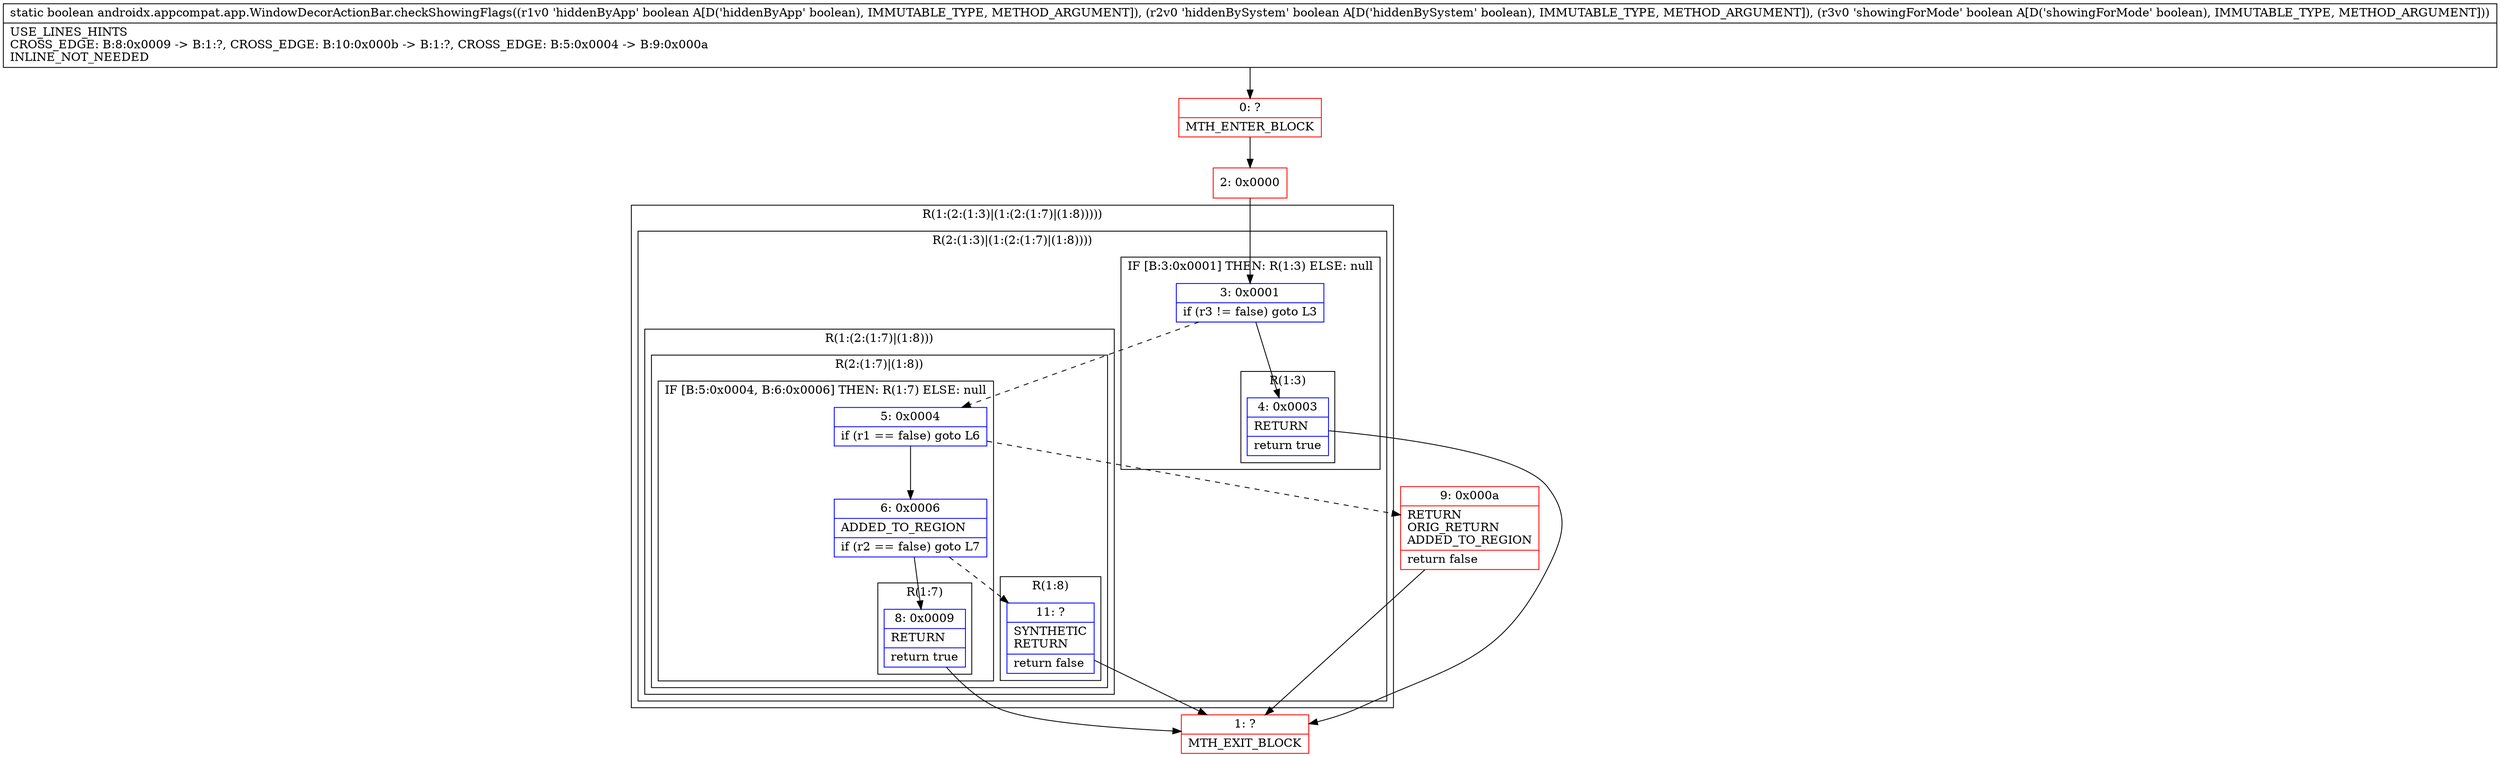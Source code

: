 digraph "CFG forandroidx.appcompat.app.WindowDecorActionBar.checkShowingFlags(ZZZ)Z" {
subgraph cluster_Region_331853307 {
label = "R(1:(2:(1:3)|(1:(2:(1:7)|(1:8)))))";
node [shape=record,color=blue];
subgraph cluster_Region_23282169 {
label = "R(2:(1:3)|(1:(2:(1:7)|(1:8))))";
node [shape=record,color=blue];
subgraph cluster_IfRegion_44198839 {
label = "IF [B:3:0x0001] THEN: R(1:3) ELSE: null";
node [shape=record,color=blue];
Node_3 [shape=record,label="{3\:\ 0x0001|if (r3 != false) goto L3\l}"];
subgraph cluster_Region_392013847 {
label = "R(1:3)";
node [shape=record,color=blue];
Node_4 [shape=record,label="{4\:\ 0x0003|RETURN\l|return true\l}"];
}
}
subgraph cluster_Region_962295666 {
label = "R(1:(2:(1:7)|(1:8)))";
node [shape=record,color=blue];
subgraph cluster_Region_581731625 {
label = "R(2:(1:7)|(1:8))";
node [shape=record,color=blue];
subgraph cluster_IfRegion_860007704 {
label = "IF [B:5:0x0004, B:6:0x0006] THEN: R(1:7) ELSE: null";
node [shape=record,color=blue];
Node_5 [shape=record,label="{5\:\ 0x0004|if (r1 == false) goto L6\l}"];
Node_6 [shape=record,label="{6\:\ 0x0006|ADDED_TO_REGION\l|if (r2 == false) goto L7\l}"];
subgraph cluster_Region_1235592823 {
label = "R(1:7)";
node [shape=record,color=blue];
Node_8 [shape=record,label="{8\:\ 0x0009|RETURN\l|return true\l}"];
}
}
subgraph cluster_Region_724023510 {
label = "R(1:8)";
node [shape=record,color=blue];
Node_11 [shape=record,label="{11\:\ ?|SYNTHETIC\lRETURN\l|return false\l}"];
}
}
}
}
}
Node_0 [shape=record,color=red,label="{0\:\ ?|MTH_ENTER_BLOCK\l}"];
Node_2 [shape=record,color=red,label="{2\:\ 0x0000}"];
Node_1 [shape=record,color=red,label="{1\:\ ?|MTH_EXIT_BLOCK\l}"];
Node_9 [shape=record,color=red,label="{9\:\ 0x000a|RETURN\lORIG_RETURN\lADDED_TO_REGION\l|return false\l}"];
MethodNode[shape=record,label="{static boolean androidx.appcompat.app.WindowDecorActionBar.checkShowingFlags((r1v0 'hiddenByApp' boolean A[D('hiddenByApp' boolean), IMMUTABLE_TYPE, METHOD_ARGUMENT]), (r2v0 'hiddenBySystem' boolean A[D('hiddenBySystem' boolean), IMMUTABLE_TYPE, METHOD_ARGUMENT]), (r3v0 'showingForMode' boolean A[D('showingForMode' boolean), IMMUTABLE_TYPE, METHOD_ARGUMENT]))  | USE_LINES_HINTS\lCROSS_EDGE: B:8:0x0009 \-\> B:1:?, CROSS_EDGE: B:10:0x000b \-\> B:1:?, CROSS_EDGE: B:5:0x0004 \-\> B:9:0x000a\lINLINE_NOT_NEEDED\l}"];
MethodNode -> Node_0;Node_3 -> Node_4;
Node_3 -> Node_5[style=dashed];
Node_4 -> Node_1;
Node_5 -> Node_6;
Node_5 -> Node_9[style=dashed];
Node_6 -> Node_8;
Node_6 -> Node_11[style=dashed];
Node_8 -> Node_1;
Node_11 -> Node_1;
Node_0 -> Node_2;
Node_2 -> Node_3;
Node_9 -> Node_1;
}

